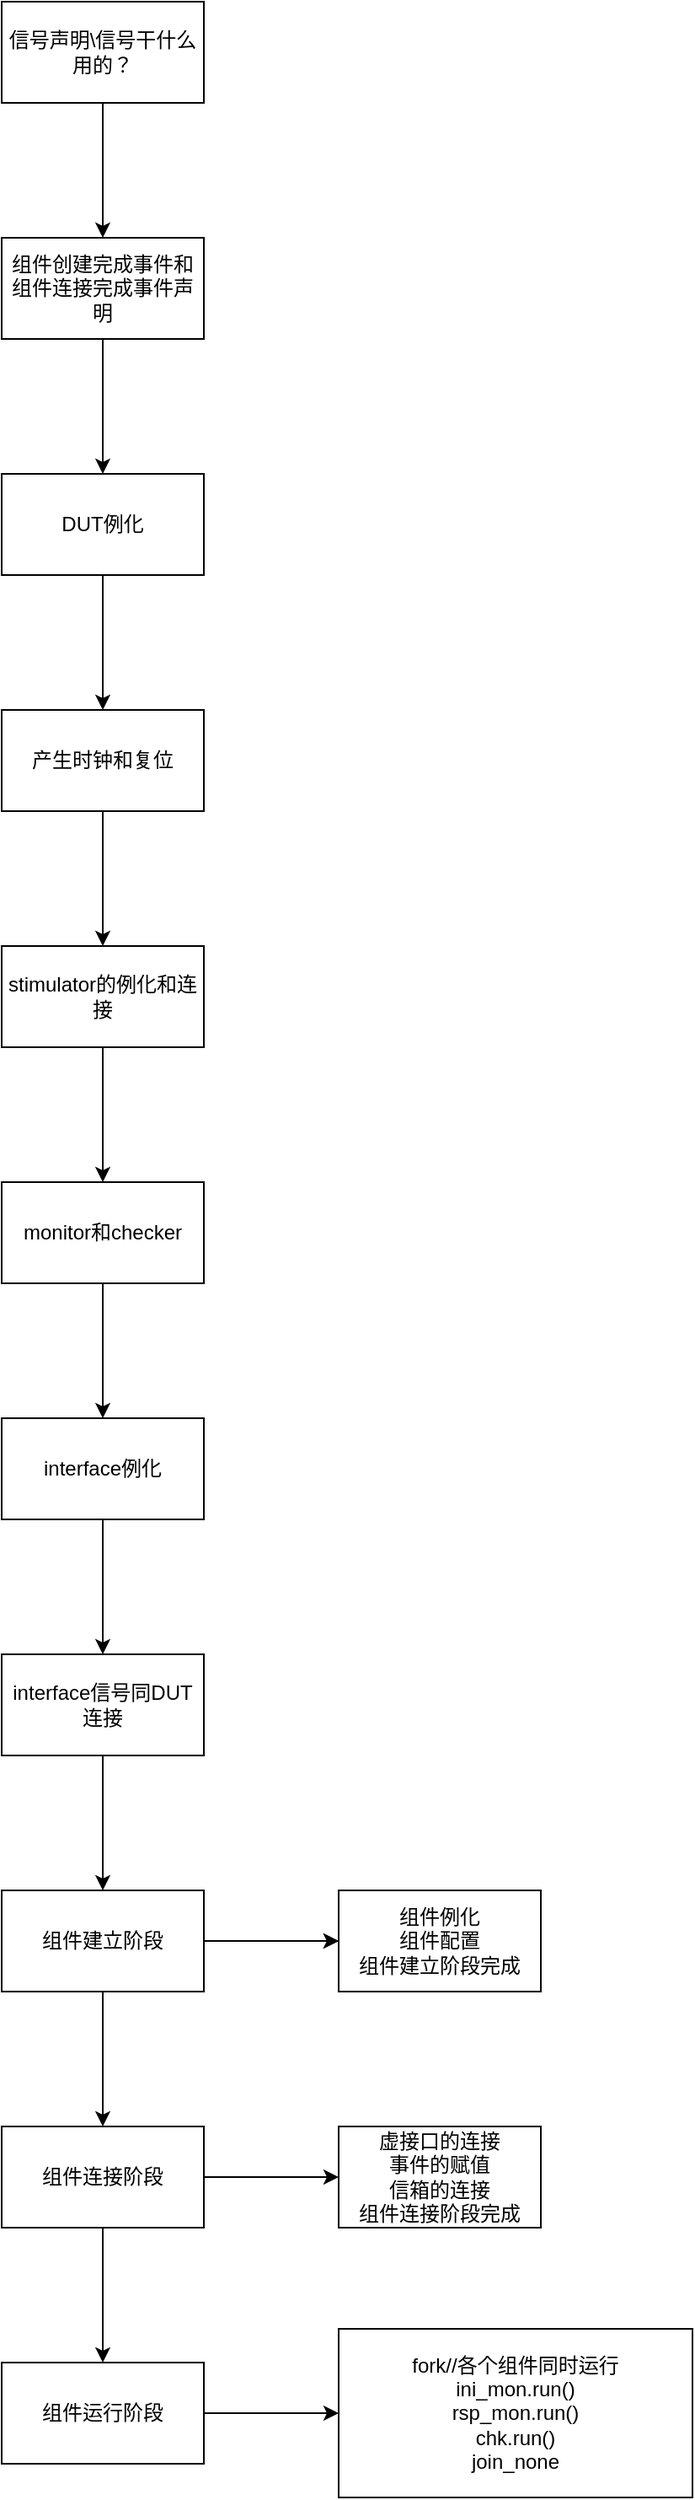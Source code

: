 <mxfile version="14.1.1" type="github">
  <diagram id="hwChwFzIp5A2poVKVg7N" name="第 1 页">
    <mxGraphModel dx="1038" dy="580" grid="1" gridSize="10" guides="1" tooltips="1" connect="1" arrows="1" fold="1" page="1" pageScale="1" pageWidth="827" pageHeight="1169" math="0" shadow="0">
      <root>
        <mxCell id="0" />
        <mxCell id="1" parent="0" />
        <mxCell id="y9NuJ4snFxg0pB3j6IVG-4" value="" style="edgeStyle=orthogonalEdgeStyle;rounded=0;orthogonalLoop=1;jettySize=auto;html=1;" edge="1" parent="1" source="y9NuJ4snFxg0pB3j6IVG-2" target="y9NuJ4snFxg0pB3j6IVG-3">
          <mxGeometry relative="1" as="geometry" />
        </mxCell>
        <mxCell id="y9NuJ4snFxg0pB3j6IVG-2" value="信号声明\\信号干什么用的？" style="rounded=0;whiteSpace=wrap;html=1;" vertex="1" parent="1">
          <mxGeometry x="280" y="130" width="120" height="60" as="geometry" />
        </mxCell>
        <mxCell id="y9NuJ4snFxg0pB3j6IVG-6" value="" style="edgeStyle=orthogonalEdgeStyle;rounded=0;orthogonalLoop=1;jettySize=auto;html=1;" edge="1" parent="1" source="y9NuJ4snFxg0pB3j6IVG-3" target="y9NuJ4snFxg0pB3j6IVG-5">
          <mxGeometry relative="1" as="geometry" />
        </mxCell>
        <mxCell id="y9NuJ4snFxg0pB3j6IVG-3" value="组件创建完成事件和组件连接完成事件声明" style="whiteSpace=wrap;html=1;rounded=0;" vertex="1" parent="1">
          <mxGeometry x="280" y="270" width="120" height="60" as="geometry" />
        </mxCell>
        <mxCell id="y9NuJ4snFxg0pB3j6IVG-8" value="" style="edgeStyle=orthogonalEdgeStyle;rounded=0;orthogonalLoop=1;jettySize=auto;html=1;" edge="1" parent="1" source="y9NuJ4snFxg0pB3j6IVG-5" target="y9NuJ4snFxg0pB3j6IVG-7">
          <mxGeometry relative="1" as="geometry" />
        </mxCell>
        <mxCell id="y9NuJ4snFxg0pB3j6IVG-5" value="DUT例化" style="whiteSpace=wrap;html=1;rounded=0;" vertex="1" parent="1">
          <mxGeometry x="280" y="410" width="120" height="60" as="geometry" />
        </mxCell>
        <mxCell id="y9NuJ4snFxg0pB3j6IVG-10" value="" style="edgeStyle=orthogonalEdgeStyle;rounded=0;orthogonalLoop=1;jettySize=auto;html=1;" edge="1" parent="1" source="y9NuJ4snFxg0pB3j6IVG-7" target="y9NuJ4snFxg0pB3j6IVG-9">
          <mxGeometry relative="1" as="geometry" />
        </mxCell>
        <mxCell id="y9NuJ4snFxg0pB3j6IVG-7" value="产生时钟和复位" style="whiteSpace=wrap;html=1;rounded=0;" vertex="1" parent="1">
          <mxGeometry x="280" y="550" width="120" height="60" as="geometry" />
        </mxCell>
        <mxCell id="y9NuJ4snFxg0pB3j6IVG-12" value="" style="edgeStyle=orthogonalEdgeStyle;rounded=0;orthogonalLoop=1;jettySize=auto;html=1;" edge="1" parent="1" source="y9NuJ4snFxg0pB3j6IVG-9" target="y9NuJ4snFxg0pB3j6IVG-11">
          <mxGeometry relative="1" as="geometry" />
        </mxCell>
        <mxCell id="y9NuJ4snFxg0pB3j6IVG-9" value="stimulator的例化和连接" style="whiteSpace=wrap;html=1;rounded=0;" vertex="1" parent="1">
          <mxGeometry x="280" y="690" width="120" height="60" as="geometry" />
        </mxCell>
        <mxCell id="y9NuJ4snFxg0pB3j6IVG-14" value="" style="edgeStyle=orthogonalEdgeStyle;rounded=0;orthogonalLoop=1;jettySize=auto;html=1;" edge="1" parent="1" source="y9NuJ4snFxg0pB3j6IVG-11" target="y9NuJ4snFxg0pB3j6IVG-13">
          <mxGeometry relative="1" as="geometry" />
        </mxCell>
        <mxCell id="y9NuJ4snFxg0pB3j6IVG-11" value="monitor和checker" style="whiteSpace=wrap;html=1;rounded=0;" vertex="1" parent="1">
          <mxGeometry x="280" y="830" width="120" height="60" as="geometry" />
        </mxCell>
        <mxCell id="y9NuJ4snFxg0pB3j6IVG-16" value="" style="edgeStyle=orthogonalEdgeStyle;rounded=0;orthogonalLoop=1;jettySize=auto;html=1;" edge="1" parent="1" source="y9NuJ4snFxg0pB3j6IVG-13" target="y9NuJ4snFxg0pB3j6IVG-15">
          <mxGeometry relative="1" as="geometry" />
        </mxCell>
        <mxCell id="y9NuJ4snFxg0pB3j6IVG-13" value="interface例化" style="whiteSpace=wrap;html=1;rounded=0;" vertex="1" parent="1">
          <mxGeometry x="280" y="970" width="120" height="60" as="geometry" />
        </mxCell>
        <mxCell id="y9NuJ4snFxg0pB3j6IVG-18" value="" style="edgeStyle=orthogonalEdgeStyle;rounded=0;orthogonalLoop=1;jettySize=auto;html=1;" edge="1" parent="1" source="y9NuJ4snFxg0pB3j6IVG-15" target="y9NuJ4snFxg0pB3j6IVG-17">
          <mxGeometry relative="1" as="geometry" />
        </mxCell>
        <mxCell id="y9NuJ4snFxg0pB3j6IVG-15" value="interface信号同DUT连接" style="whiteSpace=wrap;html=1;rounded=0;" vertex="1" parent="1">
          <mxGeometry x="280" y="1110" width="120" height="60" as="geometry" />
        </mxCell>
        <mxCell id="y9NuJ4snFxg0pB3j6IVG-20" value="" style="edgeStyle=orthogonalEdgeStyle;rounded=0;orthogonalLoop=1;jettySize=auto;html=1;" edge="1" parent="1" source="y9NuJ4snFxg0pB3j6IVG-17" target="y9NuJ4snFxg0pB3j6IVG-19">
          <mxGeometry relative="1" as="geometry" />
        </mxCell>
        <mxCell id="y9NuJ4snFxg0pB3j6IVG-22" value="" style="edgeStyle=orthogonalEdgeStyle;rounded=0;orthogonalLoop=1;jettySize=auto;html=1;" edge="1" parent="1" source="y9NuJ4snFxg0pB3j6IVG-17" target="y9NuJ4snFxg0pB3j6IVG-21">
          <mxGeometry relative="1" as="geometry" />
        </mxCell>
        <mxCell id="y9NuJ4snFxg0pB3j6IVG-23" value="" style="edgeStyle=orthogonalEdgeStyle;rounded=0;orthogonalLoop=1;jettySize=auto;html=1;" edge="1" parent="1" source="y9NuJ4snFxg0pB3j6IVG-17" target="y9NuJ4snFxg0pB3j6IVG-21">
          <mxGeometry relative="1" as="geometry" />
        </mxCell>
        <mxCell id="y9NuJ4snFxg0pB3j6IVG-17" value="组件建立阶段" style="whiteSpace=wrap;html=1;rounded=0;" vertex="1" parent="1">
          <mxGeometry x="280" y="1250" width="120" height="60" as="geometry" />
        </mxCell>
        <mxCell id="y9NuJ4snFxg0pB3j6IVG-25" value="" style="edgeStyle=orthogonalEdgeStyle;rounded=0;orthogonalLoop=1;jettySize=auto;html=1;" edge="1" parent="1" source="y9NuJ4snFxg0pB3j6IVG-19" target="y9NuJ4snFxg0pB3j6IVG-24">
          <mxGeometry relative="1" as="geometry" />
        </mxCell>
        <mxCell id="y9NuJ4snFxg0pB3j6IVG-27" value="" style="edgeStyle=orthogonalEdgeStyle;rounded=0;orthogonalLoop=1;jettySize=auto;html=1;" edge="1" parent="1" source="y9NuJ4snFxg0pB3j6IVG-19" target="y9NuJ4snFxg0pB3j6IVG-26">
          <mxGeometry relative="1" as="geometry" />
        </mxCell>
        <mxCell id="y9NuJ4snFxg0pB3j6IVG-19" value="组件连接阶段" style="whiteSpace=wrap;html=1;rounded=0;" vertex="1" parent="1">
          <mxGeometry x="280" y="1390" width="120" height="60" as="geometry" />
        </mxCell>
        <mxCell id="y9NuJ4snFxg0pB3j6IVG-21" value="组件例化&lt;br&gt;组件配置&lt;br&gt;组件建立阶段完成" style="whiteSpace=wrap;html=1;rounded=0;" vertex="1" parent="1">
          <mxGeometry x="480" y="1250" width="120" height="60" as="geometry" />
        </mxCell>
        <mxCell id="y9NuJ4snFxg0pB3j6IVG-24" value="虚接口的连接&lt;br&gt;事件的赋值&lt;br&gt;信箱的连接&lt;br&gt;组件连接阶段完成" style="whiteSpace=wrap;html=1;rounded=0;" vertex="1" parent="1">
          <mxGeometry x="480" y="1390" width="120" height="60" as="geometry" />
        </mxCell>
        <mxCell id="y9NuJ4snFxg0pB3j6IVG-29" value="" style="edgeStyle=orthogonalEdgeStyle;rounded=0;orthogonalLoop=1;jettySize=auto;html=1;" edge="1" parent="1" source="y9NuJ4snFxg0pB3j6IVG-26" target="y9NuJ4snFxg0pB3j6IVG-28">
          <mxGeometry relative="1" as="geometry" />
        </mxCell>
        <mxCell id="y9NuJ4snFxg0pB3j6IVG-26" value="组件运行阶段" style="whiteSpace=wrap;html=1;rounded=0;" vertex="1" parent="1">
          <mxGeometry x="280" y="1530" width="120" height="60" as="geometry" />
        </mxCell>
        <mxCell id="y9NuJ4snFxg0pB3j6IVG-28" value="fork//各个组件同时运行&lt;br&gt;ini_mon.run()&lt;br&gt;rsp_mon.run()&lt;br&gt;chk.run()&lt;br&gt;join_none" style="whiteSpace=wrap;html=1;rounded=0;" vertex="1" parent="1">
          <mxGeometry x="480" y="1510" width="210" height="100" as="geometry" />
        </mxCell>
      </root>
    </mxGraphModel>
  </diagram>
</mxfile>
